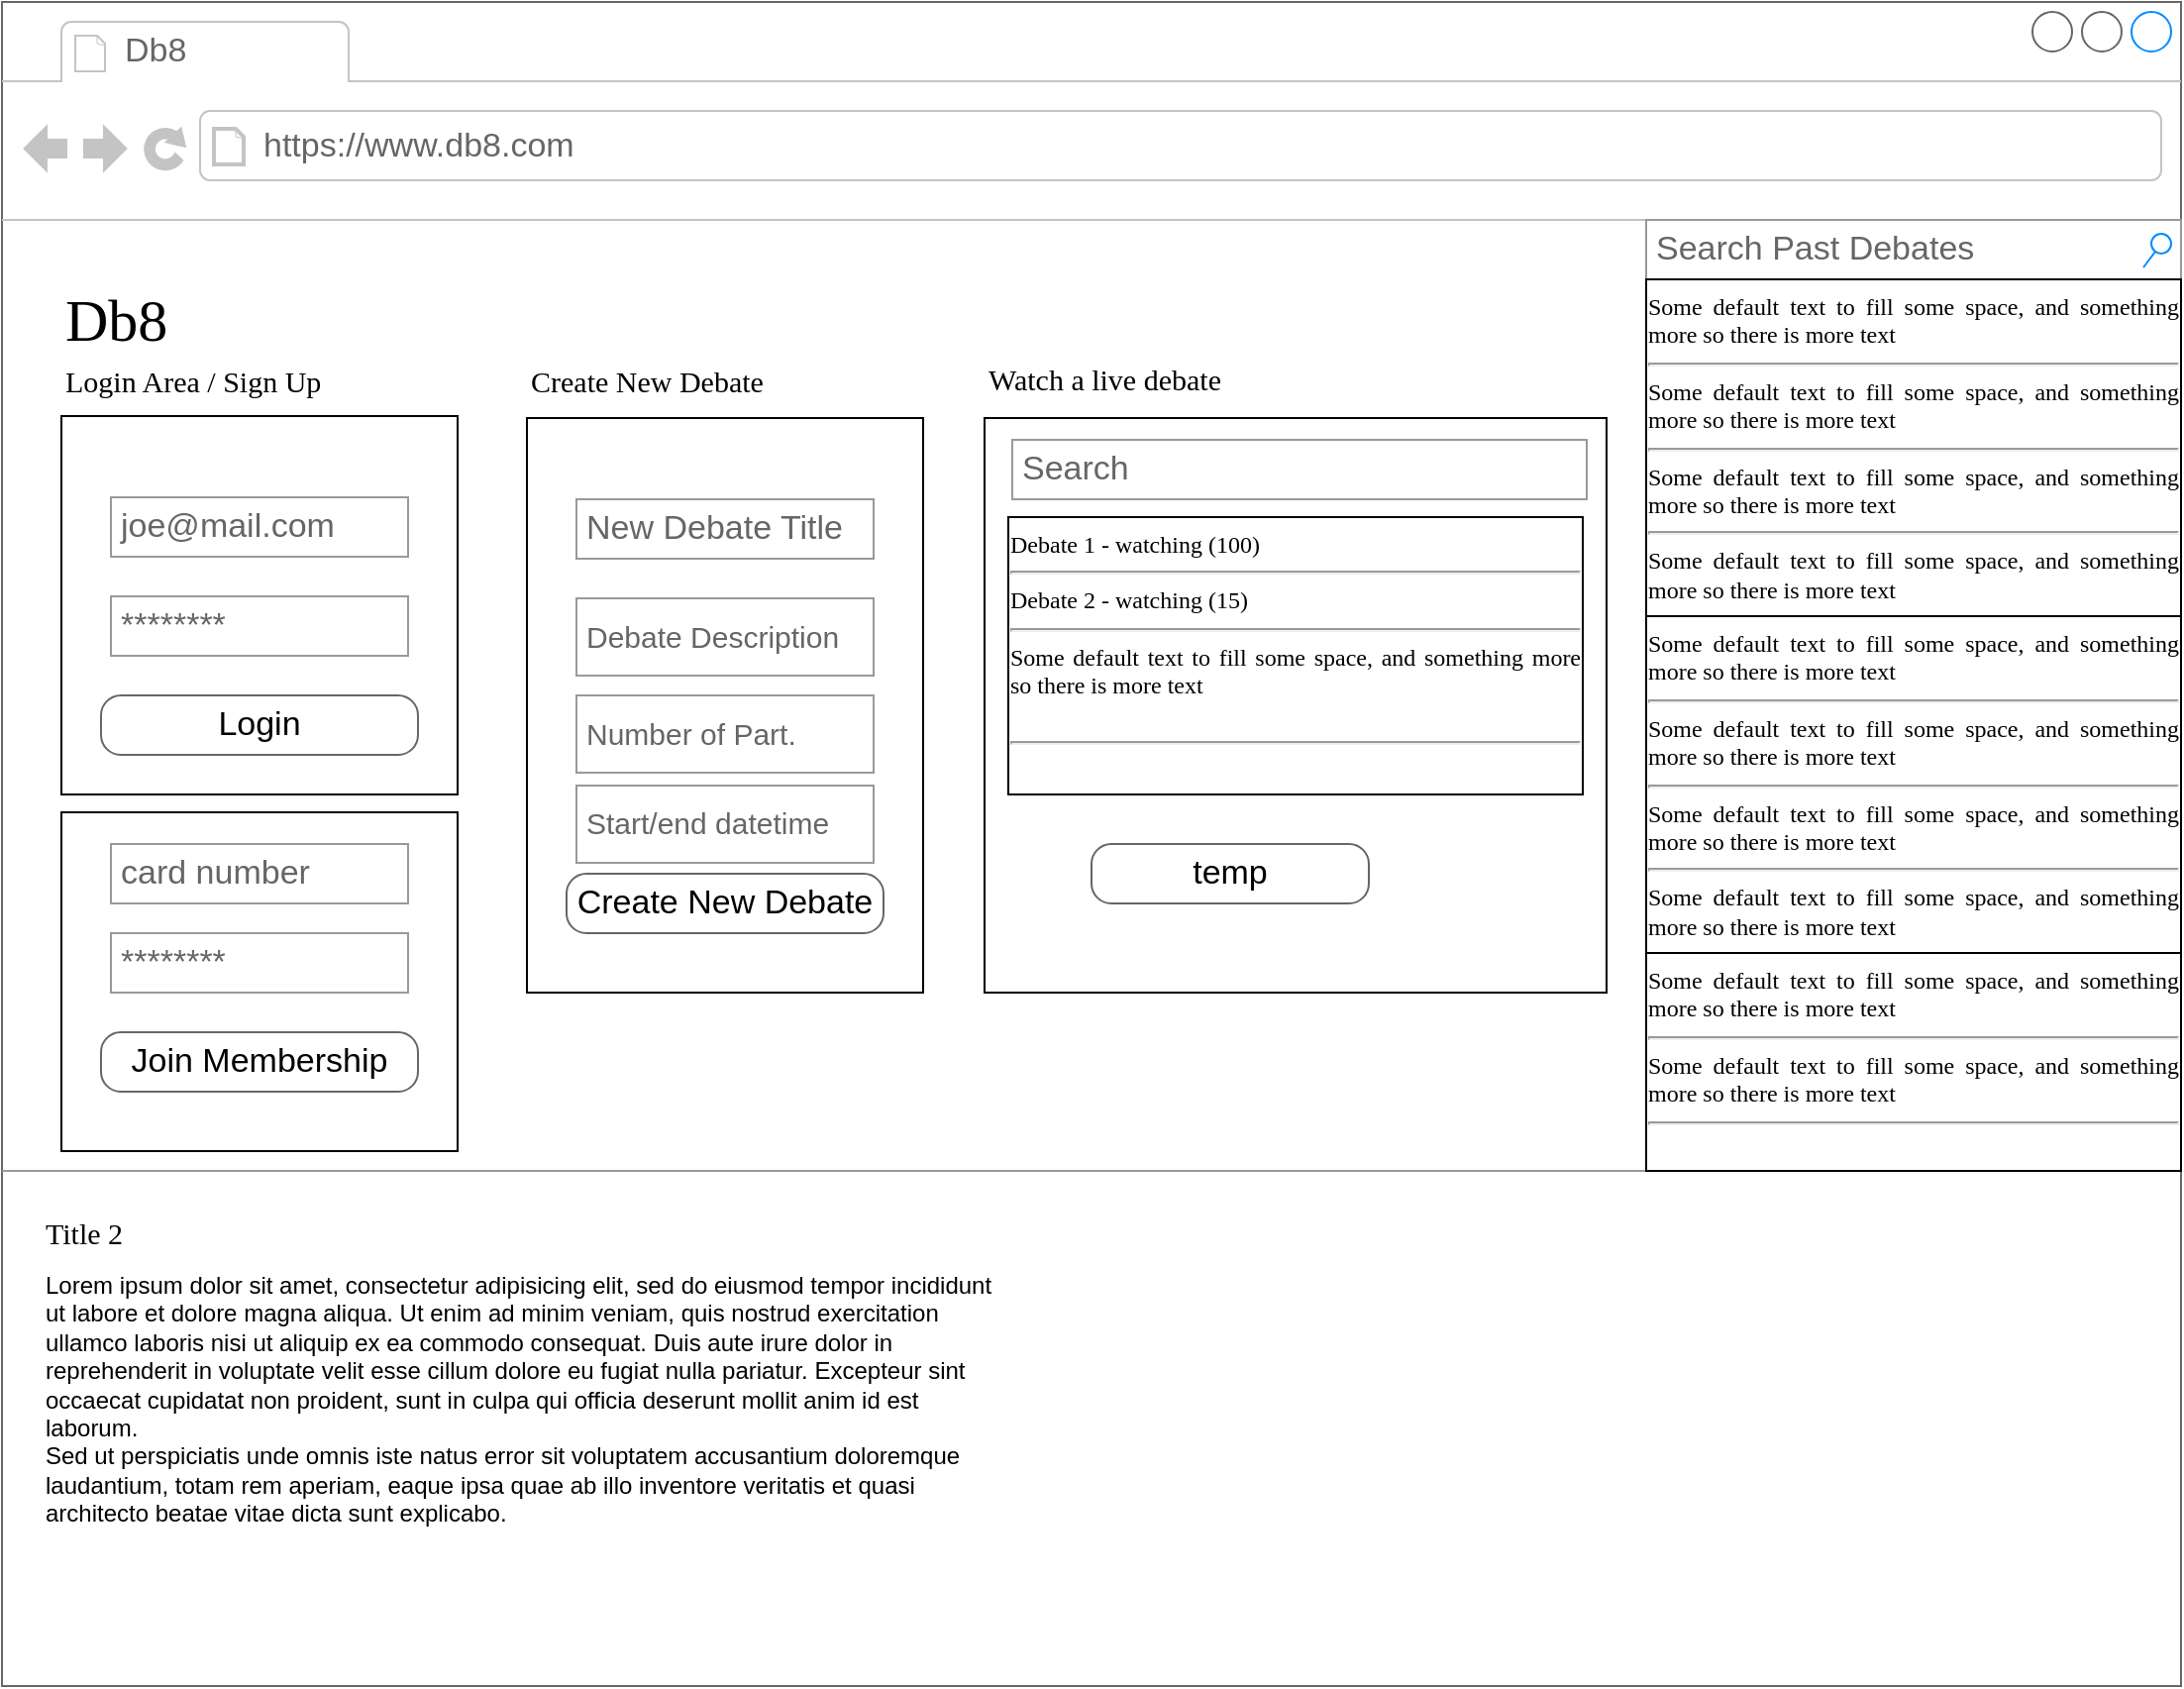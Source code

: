 <mxfile version="15.8.8" type="github">
  <diagram name="Page-1" id="2cc2dc42-3aac-f2a9-1cec-7a8b7cbee084">
    <mxGraphModel dx="1422" dy="798" grid="1" gridSize="10" guides="1" tooltips="1" connect="1" arrows="1" fold="1" page="1" pageScale="1" pageWidth="1100" pageHeight="850" background="none" math="0" shadow="0">
      <root>
        <mxCell id="0" />
        <mxCell id="1" parent="0" />
        <mxCell id="7026571954dc6520-1" value="" style="strokeWidth=1;shadow=0;dashed=0;align=center;html=1;shape=mxgraph.mockup.containers.browserWindow;rSize=0;strokeColor=#666666;mainText=,;recursiveResize=0;rounded=0;labelBackgroundColor=none;fontFamily=Verdana;fontSize=12" parent="1" vertex="1">
          <mxGeometry width="1100" height="850" as="geometry" />
        </mxCell>
        <mxCell id="7026571954dc6520-2" value="Db8&amp;nbsp;" style="strokeWidth=1;shadow=0;dashed=0;align=center;html=1;shape=mxgraph.mockup.containers.anchor;fontSize=17;fontColor=#666666;align=left;" parent="7026571954dc6520-1" vertex="1">
          <mxGeometry x="60" y="12" width="110" height="26" as="geometry" />
        </mxCell>
        <mxCell id="7026571954dc6520-3" value="https://www.db8.com" style="strokeWidth=1;shadow=0;dashed=0;align=center;html=1;shape=mxgraph.mockup.containers.anchor;rSize=0;fontSize=17;fontColor=#666666;align=left;" parent="7026571954dc6520-1" vertex="1">
          <mxGeometry x="130" y="60" width="250" height="26" as="geometry" />
        </mxCell>
        <mxCell id="7026571954dc6520-4" value="Db8" style="text;html=1;points=[];align=left;verticalAlign=top;spacingTop=-4;fontSize=30;fontFamily=Verdana" parent="7026571954dc6520-1" vertex="1">
          <mxGeometry x="30" y="140" width="340" height="50" as="geometry" />
        </mxCell>
        <mxCell id="7026571954dc6520-14" value="Search Past Debates" style="strokeWidth=1;shadow=0;dashed=0;align=center;html=1;shape=mxgraph.mockup.forms.searchBox;strokeColor=#999999;mainText=;strokeColor2=#008cff;fontColor=#666666;fontSize=17;align=left;spacingLeft=3;rounded=0;labelBackgroundColor=none;" parent="7026571954dc6520-1" vertex="1">
          <mxGeometry x="830" y="110" width="270" height="30" as="geometry" />
        </mxCell>
        <mxCell id="7026571954dc6520-16" value="Login Area / Sign Up" style="text;html=1;points=[];align=left;verticalAlign=top;spacingTop=-4;fontSize=15;fontFamily=Verdana" parent="7026571954dc6520-1" vertex="1">
          <mxGeometry x="30" y="180" width="170" height="30" as="geometry" />
        </mxCell>
        <mxCell id="7026571954dc6520-21" value="" style="verticalLabelPosition=bottom;shadow=0;dashed=0;align=center;html=1;verticalAlign=top;strokeWidth=1;shape=mxgraph.mockup.markup.line;strokeColor=#999999;rounded=0;labelBackgroundColor=none;fillColor=#ffffff;fontFamily=Verdana;fontSize=12;fontColor=#000000;" parent="7026571954dc6520-1" vertex="1">
          <mxGeometry y="580" width="1050" height="20" as="geometry" />
        </mxCell>
        <mxCell id="7026571954dc6520-31" value="Title 2" style="text;html=1;points=[];align=left;verticalAlign=top;spacingTop=-4;fontSize=15;fontFamily=Verdana" parent="7026571954dc6520-1" vertex="1">
          <mxGeometry x="20" y="610" width="170" height="30" as="geometry" />
        </mxCell>
        <mxCell id="7026571954dc6520-33" value="&lt;div style=&quot;text-align: justify&quot;&gt;&lt;span&gt;Some default text to fill some space, and&amp;nbsp;&lt;/span&gt;&lt;span&gt;something more so there is more text&lt;/span&gt;&lt;/div&gt;&lt;div style=&quot;text-align: justify&quot;&gt;&lt;hr id=&quot;null&quot; style=&quot;text-align: justify&quot;&gt;&lt;span&gt;&lt;div style=&quot;text-align: justify&quot;&gt;&lt;span&gt;Some default text to fill some space, and&amp;nbsp;&lt;/span&gt;&lt;span&gt;something more so there is more text&lt;/span&gt;&lt;/div&gt;&lt;/span&gt;&lt;/div&gt;&lt;hr id=&quot;null&quot; style=&quot;text-align: justify&quot;&gt;&lt;span&gt;&lt;div style=&quot;text-align: justify&quot;&gt;&lt;span&gt;Some default text to fill some space, and&amp;nbsp;&lt;/span&gt;&lt;span&gt;something more so there is more text&lt;/span&gt;&lt;/div&gt;&lt;/span&gt;&lt;hr id=&quot;null&quot; style=&quot;text-align: justify&quot;&gt;&lt;span&gt;&lt;div style=&quot;text-align: justify&quot;&gt;&lt;span&gt;Some default text to fill some space, and&amp;nbsp;&lt;/span&gt;&lt;span&gt;something more so there is more text&lt;/span&gt;&lt;/div&gt;&lt;/span&gt;&lt;hr id=&quot;null&quot; style=&quot;text-align: left&quot;&gt;" style="whiteSpace=wrap;html=1;rounded=0;shadow=0;labelBackgroundColor=none;strokeWidth=1;fontFamily=Verdana;fontSize=12;align=center;verticalAlign=top;" parent="7026571954dc6520-1" vertex="1">
          <mxGeometry x="830" y="140" width="270" height="170" as="geometry" />
        </mxCell>
        <mxCell id="Deu1jy65ey_SOxP0aJrx-4" value="Create New Debate" style="text;html=1;points=[];align=left;verticalAlign=top;spacingTop=-4;fontSize=15;fontFamily=Verdana" parent="7026571954dc6520-1" vertex="1">
          <mxGeometry x="265" y="180" width="170" height="30" as="geometry" />
        </mxCell>
        <mxCell id="7026571954dc6520-36" value="Lorem ipsum dolor sit amet, consectetur adipisicing elit, sed do eiusmod tempor incididunt ut labore et dolore magna aliqua. Ut enim ad minim veniam, quis nostrud exercitation ullamco laboris nisi ut aliquip ex ea commodo consequat. Duis aute irure dolor in reprehenderit in voluptate velit esse cillum dolore eu fugiat nulla pariatur. Excepteur sint occaecat cupidatat non proident, sunt in culpa qui officia deserunt mollit anim id est laborum.&lt;br&gt;Sed ut perspiciatis unde omnis iste natus error sit voluptatem accusantium doloremque laudantium, totam rem aperiam, eaque ipsa quae ab illo inventore veritatis et quasi architecto beatae vitae dicta sunt explicabo.&amp;nbsp;" style="text;spacingTop=-5;whiteSpace=wrap;html=1;align=left;fontSize=12;fontFamily=Helvetica;fillColor=none;strokeColor=none;rounded=0;shadow=1;labelBackgroundColor=none;" parent="7026571954dc6520-1" vertex="1">
          <mxGeometry x="20" y="639" width="490" height="125" as="geometry" />
        </mxCell>
        <mxCell id="Deu1jy65ey_SOxP0aJrx-27" value="Watch a live debate" style="text;html=1;points=[];align=left;verticalAlign=top;spacingTop=-4;fontSize=15;fontFamily=Verdana" parent="7026571954dc6520-1" vertex="1">
          <mxGeometry x="496" y="179" width="170" height="30" as="geometry" />
        </mxCell>
        <mxCell id="Deu1jy65ey_SOxP0aJrx-29" style="edgeStyle=orthogonalEdgeStyle;rounded=0;orthogonalLoop=1;jettySize=auto;html=1;exitX=0.5;exitY=1;exitDx=0;exitDy=0;" parent="7026571954dc6520-1" source="7026571954dc6520-33" target="7026571954dc6520-33" edge="1">
          <mxGeometry relative="1" as="geometry" />
        </mxCell>
        <mxCell id="Deu1jy65ey_SOxP0aJrx-30" value="&lt;div style=&quot;text-align: justify&quot;&gt;&lt;span&gt;Some default text to fill some space, and&amp;nbsp;&lt;/span&gt;&lt;span&gt;something more so there is more text&lt;/span&gt;&lt;/div&gt;&lt;div style=&quot;text-align: justify&quot;&gt;&lt;hr id=&quot;null&quot; style=&quot;text-align: justify&quot;&gt;&lt;span&gt;&lt;div style=&quot;text-align: justify&quot;&gt;&lt;span&gt;Some default text to fill some space, and&amp;nbsp;&lt;/span&gt;&lt;span&gt;something more so there is more text&lt;/span&gt;&lt;/div&gt;&lt;/span&gt;&lt;/div&gt;&lt;hr id=&quot;null&quot; style=&quot;text-align: justify&quot;&gt;&lt;span&gt;&lt;div style=&quot;text-align: justify&quot;&gt;&lt;span&gt;Some default text to fill some space, and&amp;nbsp;&lt;/span&gt;&lt;span&gt;something more so there is more text&lt;/span&gt;&lt;/div&gt;&lt;/span&gt;&lt;hr id=&quot;null&quot; style=&quot;text-align: justify&quot;&gt;&lt;span&gt;&lt;div style=&quot;text-align: justify&quot;&gt;&lt;span&gt;Some default text to fill some space, and&amp;nbsp;&lt;/span&gt;&lt;span&gt;something more so there is more text&lt;/span&gt;&lt;/div&gt;&lt;/span&gt;&lt;hr id=&quot;null&quot; style=&quot;text-align: left&quot;&gt;" style="whiteSpace=wrap;html=1;rounded=0;shadow=0;labelBackgroundColor=none;strokeWidth=1;fontFamily=Verdana;fontSize=12;align=center;verticalAlign=top;" parent="7026571954dc6520-1" vertex="1">
          <mxGeometry x="830" y="310" width="270" height="170" as="geometry" />
        </mxCell>
        <mxCell id="Deu1jy65ey_SOxP0aJrx-31" value="&lt;div style=&quot;text-align: justify&quot;&gt;&lt;span&gt;Some default text to fill some space, and&amp;nbsp;&lt;/span&gt;&lt;span&gt;something more so there is more text&lt;/span&gt;&lt;/div&gt;&lt;div style=&quot;text-align: justify&quot;&gt;&lt;hr id=&quot;null&quot; style=&quot;text-align: justify&quot;&gt;&lt;span&gt;&lt;div style=&quot;text-align: justify&quot;&gt;&lt;span&gt;Some default text to fill some space, and&amp;nbsp;&lt;/span&gt;&lt;span&gt;something more so there is more text&lt;/span&gt;&lt;/div&gt;&lt;/span&gt;&lt;/div&gt;&lt;hr id=&quot;null&quot; style=&quot;text-align: left&quot;&gt;" style="whiteSpace=wrap;html=1;rounded=0;shadow=0;labelBackgroundColor=none;strokeWidth=1;fontFamily=Verdana;fontSize=12;align=center;verticalAlign=top;" parent="7026571954dc6520-1" vertex="1">
          <mxGeometry x="830" y="480" width="270" height="110" as="geometry" />
        </mxCell>
        <mxCell id="Deu1jy65ey_SOxP0aJrx-33" value="" style="rounded=0;whiteSpace=wrap;html=1;" parent="7026571954dc6520-1" vertex="1">
          <mxGeometry x="30" y="209" width="200" height="191" as="geometry" />
        </mxCell>
        <mxCell id="Deu1jy65ey_SOxP0aJrx-32" value="********" style="strokeWidth=1;shadow=0;dashed=0;align=center;html=1;shape=mxgraph.mockup.forms.pwField;strokeColor=#999999;mainText=;align=left;fontColor=#666666;fontSize=17;spacingLeft=3;" parent="7026571954dc6520-1" vertex="1">
          <mxGeometry x="55" y="300" width="150" height="30" as="geometry" />
        </mxCell>
        <mxCell id="Deu1jy65ey_SOxP0aJrx-24" value="Login" style="strokeWidth=1;shadow=0;dashed=0;align=center;html=1;shape=mxgraph.mockup.buttons.button;strokeColor=#666666;mainText=;buttonStyle=round;fontSize=17;fontStyle=0;fillColor=none;whiteSpace=wrap;rounded=0;labelBackgroundColor=none;" parent="7026571954dc6520-1" vertex="1">
          <mxGeometry x="50" y="350" width="160" height="30" as="geometry" />
        </mxCell>
        <mxCell id="Deu1jy65ey_SOxP0aJrx-34" value="joe@mail.com" style="strokeWidth=1;shadow=0;dashed=0;align=center;html=1;shape=mxgraph.mockup.forms.pwField;strokeColor=#999999;mainText=;align=left;fontColor=#666666;fontSize=17;spacingLeft=3;" parent="7026571954dc6520-1" vertex="1">
          <mxGeometry x="55" y="250" width="150" height="30" as="geometry" />
        </mxCell>
        <mxCell id="Deu1jy65ey_SOxP0aJrx-36" value="" style="rounded=0;whiteSpace=wrap;html=1;" parent="7026571954dc6520-1" vertex="1">
          <mxGeometry x="265" y="210" width="200" height="290" as="geometry" />
        </mxCell>
        <mxCell id="Deu1jy65ey_SOxP0aJrx-37" value="&lt;font style=&quot;font-size: 15px;&quot;&gt;Debate Description&lt;/font&gt;" style="strokeWidth=1;shadow=0;dashed=0;align=left;html=1;shape=mxgraph.mockup.forms.pwField;strokeColor=#999999;mainText=;align=left;fontColor=#666666;fontSize=17;spacingLeft=3;" parent="7026571954dc6520-1" vertex="1">
          <mxGeometry x="290" y="301" width="150" height="39" as="geometry" />
        </mxCell>
        <mxCell id="Deu1jy65ey_SOxP0aJrx-38" value="Create New Debate" style="strokeWidth=1;shadow=0;dashed=0;align=center;html=1;shape=mxgraph.mockup.buttons.button;strokeColor=#666666;mainText=;buttonStyle=round;fontSize=17;fontStyle=0;fillColor=none;whiteSpace=wrap;rounded=0;labelBackgroundColor=none;" parent="7026571954dc6520-1" vertex="1">
          <mxGeometry x="285" y="440" width="160" height="30" as="geometry" />
        </mxCell>
        <mxCell id="Deu1jy65ey_SOxP0aJrx-39" value="New Debate Title" style="strokeWidth=1;shadow=0;dashed=0;align=center;html=1;shape=mxgraph.mockup.forms.pwField;strokeColor=#999999;mainText=;align=left;fontColor=#666666;fontSize=17;spacingLeft=3;" parent="7026571954dc6520-1" vertex="1">
          <mxGeometry x="290" y="251" width="150" height="30" as="geometry" />
        </mxCell>
        <mxCell id="Deu1jy65ey_SOxP0aJrx-40" value="" style="rounded=0;whiteSpace=wrap;html=1;" parent="7026571954dc6520-1" vertex="1">
          <mxGeometry x="496" y="210" width="314" height="290" as="geometry" />
        </mxCell>
        <mxCell id="Deu1jy65ey_SOxP0aJrx-43" value="Search" style="strokeWidth=1;shadow=0;dashed=0;align=center;html=1;shape=mxgraph.mockup.forms.pwField;strokeColor=#999999;mainText=;align=left;fontColor=#666666;fontSize=17;spacingLeft=3;" parent="7026571954dc6520-1" vertex="1">
          <mxGeometry x="510" y="221" width="290" height="30" as="geometry" />
        </mxCell>
        <mxCell id="Deu1jy65ey_SOxP0aJrx-45" value="temp" style="strokeWidth=1;shadow=0;dashed=0;align=center;html=1;shape=mxgraph.mockup.buttons.button;strokeColor=#666666;mainText=;buttonStyle=round;fontSize=17;fontStyle=0;fillColor=none;whiteSpace=wrap;rounded=0;labelBackgroundColor=none;" parent="7026571954dc6520-1" vertex="1">
          <mxGeometry x="550" y="425" width="140" height="30" as="geometry" />
        </mxCell>
        <mxCell id="Deu1jy65ey_SOxP0aJrx-46" value="&lt;div style=&quot;text-align: justify&quot;&gt;Debate 1 - watching&amp;nbsp;(100)&lt;/div&gt;&lt;div style=&quot;text-align: justify&quot;&gt;&lt;hr id=&quot;null&quot; style=&quot;text-align: justify&quot;&gt;&lt;span&gt;&lt;div style=&quot;text-align: justify&quot;&gt;Debate 2 - watching (15)&lt;br&gt;&lt;/div&gt;&lt;/span&gt;&lt;/div&gt;&lt;hr id=&quot;null&quot; style=&quot;text-align: justify&quot;&gt;&lt;span&gt;&lt;div style=&quot;text-align: justify&quot;&gt;&lt;span&gt;Some default text to fill some space, and&amp;nbsp;&lt;/span&gt;&lt;span&gt;something more so there is more text&lt;/span&gt;&lt;/div&gt;&lt;/span&gt;&lt;span&gt;&lt;div style=&quot;text-align: justify&quot;&gt;&lt;br&gt;&lt;/div&gt;&lt;/span&gt;&lt;hr id=&quot;null&quot; style=&quot;text-align: left&quot;&gt;" style="whiteSpace=wrap;html=1;rounded=0;shadow=0;labelBackgroundColor=none;strokeWidth=1;fontFamily=Verdana;fontSize=12;align=center;verticalAlign=top;" parent="7026571954dc6520-1" vertex="1">
          <mxGeometry x="508" y="260" width="290" height="140" as="geometry" />
        </mxCell>
        <mxCell id="IpHPEHHJtMnY3YuG-8RQ-1" value="&lt;font style=&quot;font-size: 15px&quot;&gt;Number of Part.&lt;/font&gt;" style="strokeWidth=1;shadow=0;dashed=0;align=left;html=1;shape=mxgraph.mockup.forms.pwField;strokeColor=#999999;mainText=;align=left;fontColor=#666666;fontSize=17;spacingLeft=3;" vertex="1" parent="7026571954dc6520-1">
          <mxGeometry x="290" y="350" width="150" height="39" as="geometry" />
        </mxCell>
        <mxCell id="IpHPEHHJtMnY3YuG-8RQ-2" value="&lt;font style=&quot;font-size: 15px&quot;&gt;Start/end datetime&lt;/font&gt;" style="strokeWidth=1;shadow=0;dashed=0;align=left;html=1;shape=mxgraph.mockup.forms.pwField;strokeColor=#999999;mainText=;align=left;fontColor=#666666;fontSize=17;spacingLeft=3;" vertex="1" parent="7026571954dc6520-1">
          <mxGeometry x="290" y="395.5" width="150" height="39" as="geometry" />
        </mxCell>
        <mxCell id="IpHPEHHJtMnY3YuG-8RQ-3" value="" style="rounded=0;whiteSpace=wrap;html=1;" vertex="1" parent="7026571954dc6520-1">
          <mxGeometry x="30" y="409" width="200" height="171" as="geometry" />
        </mxCell>
        <mxCell id="IpHPEHHJtMnY3YuG-8RQ-4" value="********" style="strokeWidth=1;shadow=0;dashed=0;align=center;html=1;shape=mxgraph.mockup.forms.pwField;strokeColor=#999999;mainText=;align=left;fontColor=#666666;fontSize=17;spacingLeft=3;" vertex="1" parent="7026571954dc6520-1">
          <mxGeometry x="55" y="470" width="150" height="30" as="geometry" />
        </mxCell>
        <mxCell id="IpHPEHHJtMnY3YuG-8RQ-5" value="Join Membership" style="strokeWidth=1;shadow=0;dashed=0;align=center;html=1;shape=mxgraph.mockup.buttons.button;strokeColor=#666666;mainText=;buttonStyle=round;fontSize=17;fontStyle=0;fillColor=none;whiteSpace=wrap;rounded=0;labelBackgroundColor=none;" vertex="1" parent="7026571954dc6520-1">
          <mxGeometry x="50" y="520" width="160" height="30" as="geometry" />
        </mxCell>
        <mxCell id="IpHPEHHJtMnY3YuG-8RQ-6" value="card number" style="strokeWidth=1;shadow=0;dashed=0;align=center;html=1;shape=mxgraph.mockup.forms.pwField;strokeColor=#999999;mainText=;align=left;fontColor=#666666;fontSize=17;spacingLeft=3;" vertex="1" parent="7026571954dc6520-1">
          <mxGeometry x="55" y="425" width="150" height="30" as="geometry" />
        </mxCell>
      </root>
    </mxGraphModel>
  </diagram>
</mxfile>
